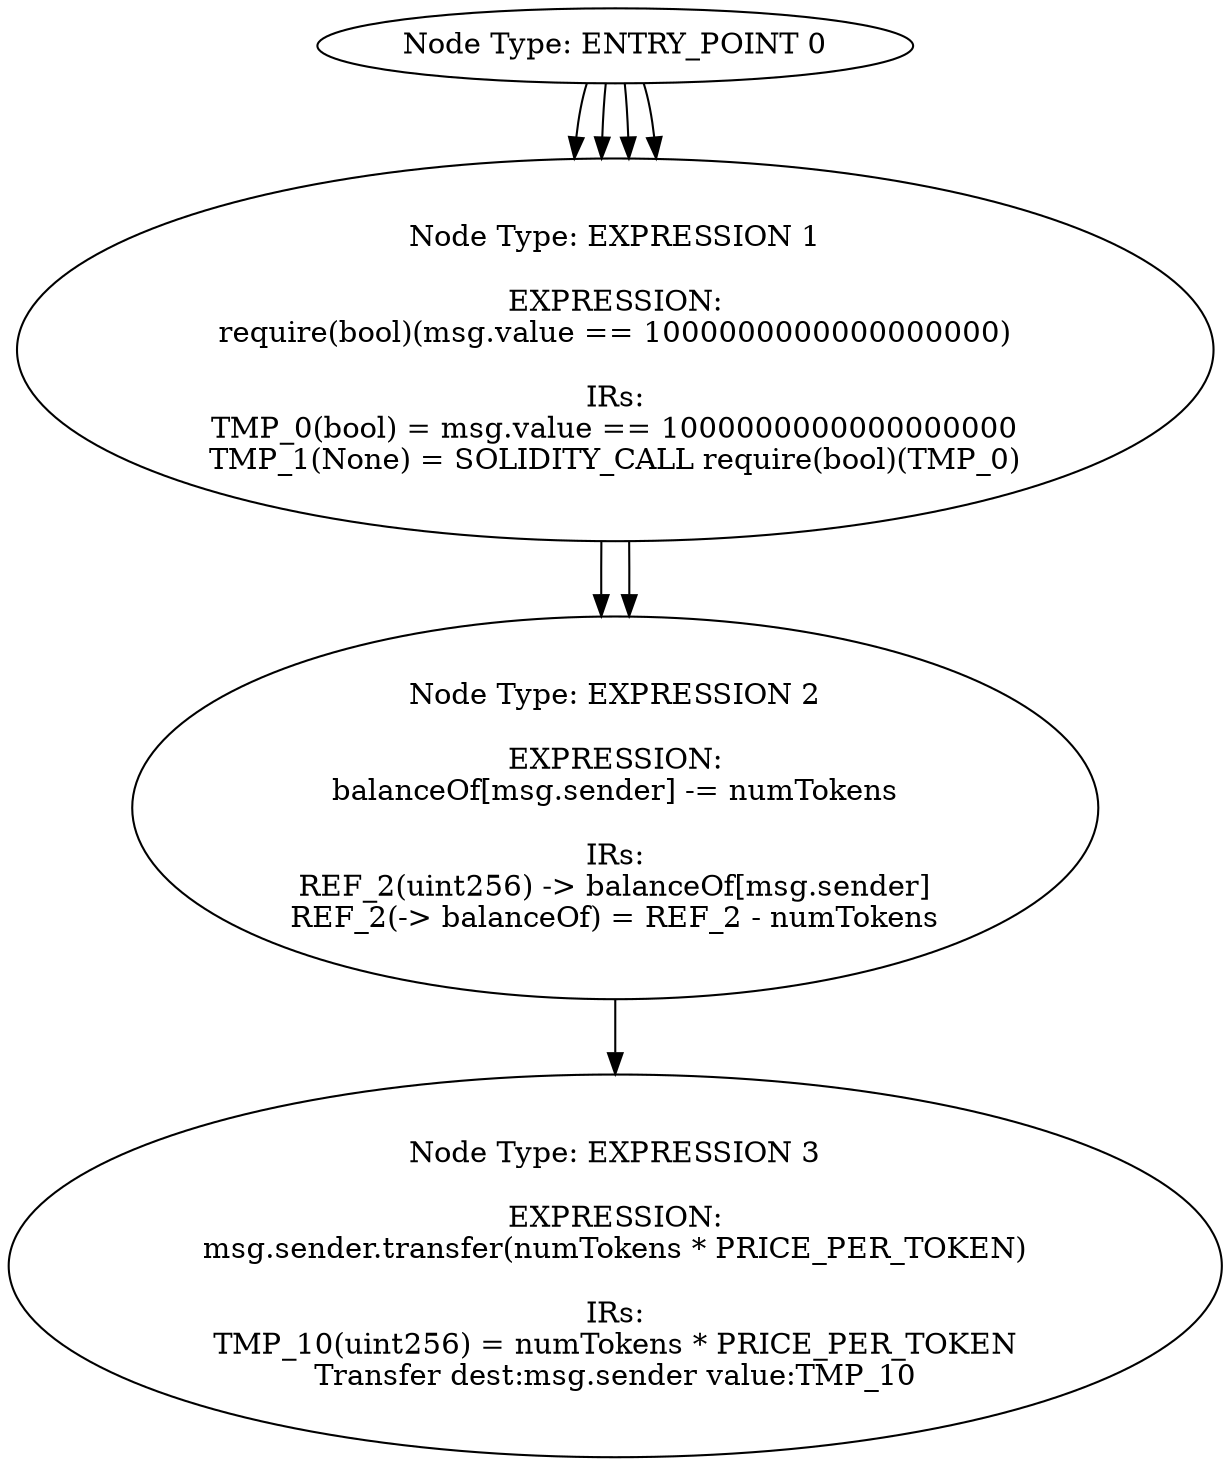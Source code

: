 digraph CFG {
0[label="Node Type: ENTRY_POINT 0
"];
0->1;
1[label="Node Type: EXPRESSION 1

EXPRESSION:
require(bool)(msg.value == numTokens * PRICE_PER_TOKEN)

IRs:
TMP_5(uint256) = numTokens * PRICE_PER_TOKEN
TMP_6(bool) = msg.value == TMP_5
TMP_7(None) = SOLIDITY_CALL require(bool)(TMP_6)"];
1->2;
2[label="Node Type: EXPRESSION 2

EXPRESSION:
balanceOf[msg.sender] += numTokens

IRs:
REF_0(uint256) -> balanceOf[msg.sender]
REF_0(-> balanceOf) = REF_0 + numTokens"];
0[label="Node Type: ENTRY_POINT 0
"];
0->1;
1[label="Node Type: RETURN 1

EXPRESSION:
address(this).balance < 1000000000000000000

IRs:
TMP_2 = CONVERT this to address
TMP_3(uint256) = SOLIDITY_CALL balance(address)(TMP_2)
TMP_4(bool) = TMP_3 < 1000000000000000000
RETURN TMP_4"];
0[label="Node Type: ENTRY_POINT 0
"];
0->1;
1[label="Node Type: EXPRESSION 1

EXPRESSION:
require(bool)(balanceOf[msg.sender] >= numTokens)

IRs:
REF_1(uint256) -> balanceOf[msg.sender]
TMP_8(bool) = REF_1 >= numTokens
TMP_9(None) = SOLIDITY_CALL require(bool)(TMP_8)"];
1->2;
2[label="Node Type: EXPRESSION 2

EXPRESSION:
balanceOf[msg.sender] -= numTokens

IRs:
REF_2(uint256) -> balanceOf[msg.sender]
REF_2(-> balanceOf) = REF_2 - numTokens"];
2->3;
3[label="Node Type: EXPRESSION 3

EXPRESSION:
msg.sender.transfer(numTokens * PRICE_PER_TOKEN)

IRs:
TMP_10(uint256) = numTokens * PRICE_PER_TOKEN
Transfer dest:msg.sender value:TMP_10"];
0[label="Node Type: OTHER_ENTRYPOINT 0

EXPRESSION:
PRICE_PER_TOKEN = 1000000000000000000

IRs:
PRICE_PER_TOKEN(uint256) := 1000000000000000000(uint256)"];
0[label="Node Type: ENTRY_POINT 0
"];
0->1;
1[label="Node Type: EXPRESSION 1

EXPRESSION:
require(bool)(msg.value == 1000000000000000000)

IRs:
TMP_0(bool) = msg.value == 1000000000000000000
TMP_1(None) = SOLIDITY_CALL require(bool)(TMP_0)"];
}
